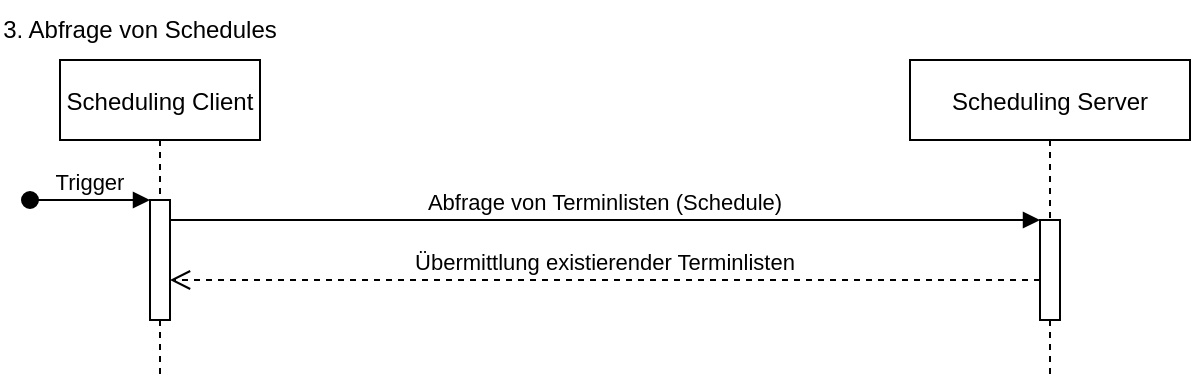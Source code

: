 <mxfile>
    <diagram id="kgpKYQtTHZ0yAKxKKP6v" name="Page-1">
        <mxGraphModel dx="1472" dy="668" grid="1" gridSize="10" guides="1" tooltips="1" connect="1" arrows="1" fold="1" page="1" pageScale="1" pageWidth="850" pageHeight="1100" math="0" shadow="0">
            <root>
                <mxCell id="0"/>
                <mxCell id="1" parent="0"/>
                <mxCell id="1Q3aQoQ077KybnQAMOsV-1" value="3. Abfrage von Schedules" style="text;html=1;strokeColor=none;fillColor=none;align=center;verticalAlign=middle;whiteSpace=wrap;rounded=0;" parent="1" vertex="1">
                    <mxGeometry x="80" y="50" width="140" height="30" as="geometry"/>
                </mxCell>
                <mxCell id="1Q3aQoQ077KybnQAMOsV-2" value="Scheduling Client" style="shape=umlLifeline;perimeter=lifelinePerimeter;container=1;collapsible=0;recursiveResize=0;rounded=0;shadow=0;strokeWidth=1;" parent="1" vertex="1">
                    <mxGeometry x="110" y="80" width="100" height="160" as="geometry"/>
                </mxCell>
                <mxCell id="1Q3aQoQ077KybnQAMOsV-3" value="" style="points=[];perimeter=orthogonalPerimeter;rounded=0;shadow=0;strokeWidth=1;" parent="1Q3aQoQ077KybnQAMOsV-2" vertex="1">
                    <mxGeometry x="45" y="70" width="10" height="60" as="geometry"/>
                </mxCell>
                <mxCell id="1Q3aQoQ077KybnQAMOsV-4" value="Trigger" style="verticalAlign=bottom;startArrow=oval;endArrow=block;startSize=8;shadow=0;strokeWidth=1;" parent="1Q3aQoQ077KybnQAMOsV-2" target="1Q3aQoQ077KybnQAMOsV-3" edge="1">
                    <mxGeometry relative="1" as="geometry">
                        <mxPoint x="-15" y="70" as="sourcePoint"/>
                    </mxGeometry>
                </mxCell>
                <mxCell id="1Q3aQoQ077KybnQAMOsV-5" value="Scheduling Server" style="shape=umlLifeline;perimeter=lifelinePerimeter;container=1;collapsible=0;recursiveResize=0;rounded=0;shadow=0;strokeWidth=1;" parent="1" vertex="1">
                    <mxGeometry x="535" y="80" width="140" height="160" as="geometry"/>
                </mxCell>
                <mxCell id="1Q3aQoQ077KybnQAMOsV-7" value="Übermittlung existierender Terminlisten" style="verticalAlign=bottom;endArrow=open;dashed=1;endSize=8;exitX=0;exitY=0.95;shadow=0;strokeWidth=1;" parent="1Q3aQoQ077KybnQAMOsV-5" edge="1" target="1Q3aQoQ077KybnQAMOsV-3">
                    <mxGeometry relative="1" as="geometry">
                        <mxPoint x="-265" y="110.0" as="targetPoint"/>
                        <mxPoint x="65" y="110.0" as="sourcePoint"/>
                    </mxGeometry>
                </mxCell>
                <mxCell id="1Q3aQoQ077KybnQAMOsV-8" value="Abfrage von Terminlisten (Schedule)" style="verticalAlign=bottom;endArrow=block;entryX=0;entryY=0;shadow=0;strokeWidth=1;" parent="1" source="1Q3aQoQ077KybnQAMOsV-3" target="1Q3aQoQ077KybnQAMOsV-6" edge="1">
                    <mxGeometry relative="1" as="geometry">
                        <mxPoint x="265" y="160" as="sourcePoint"/>
                    </mxGeometry>
                </mxCell>
                <mxCell id="1Q3aQoQ077KybnQAMOsV-6" value="" style="points=[];perimeter=orthogonalPerimeter;rounded=0;shadow=0;strokeWidth=1;" parent="1" vertex="1">
                    <mxGeometry x="600" y="160" width="10" height="50" as="geometry"/>
                </mxCell>
            </root>
        </mxGraphModel>
    </diagram>
</mxfile>